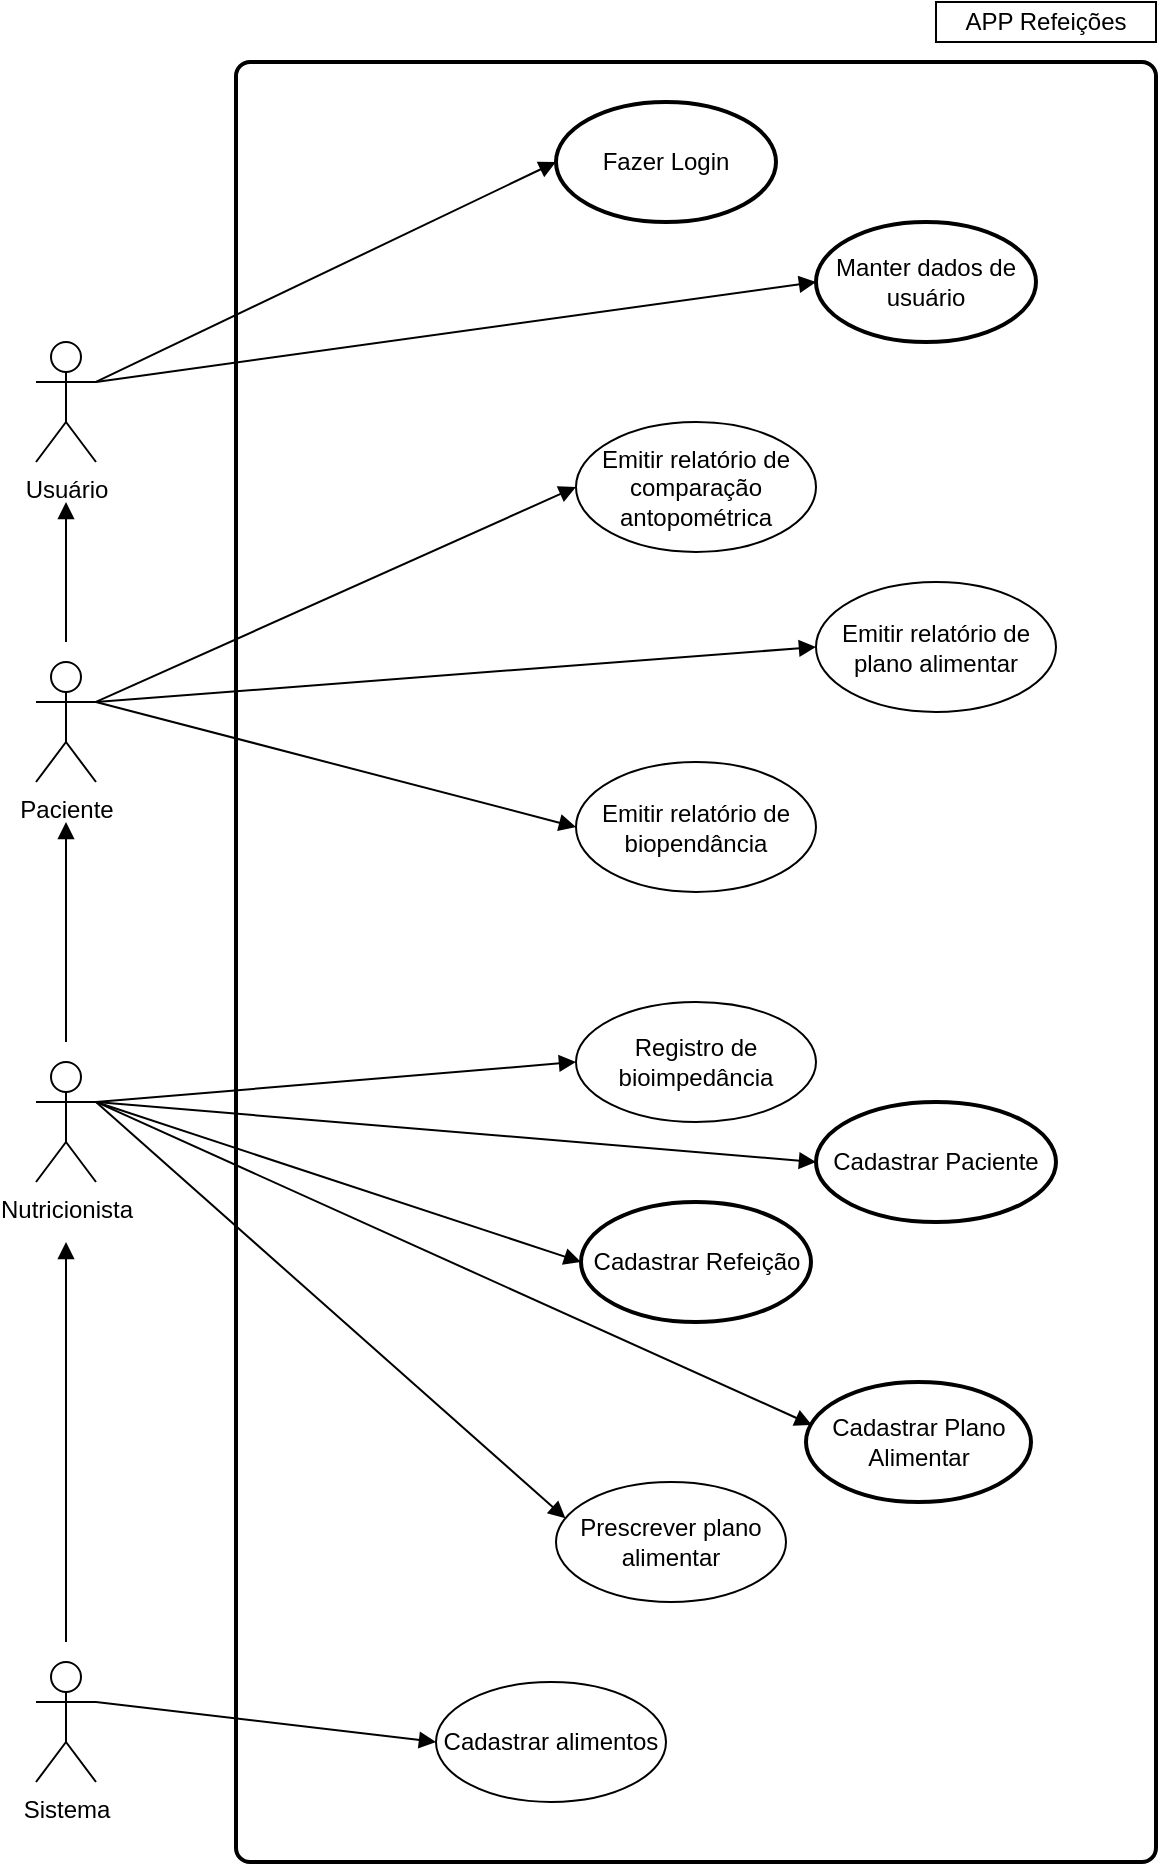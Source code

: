 <mxfile version="26.2.14">
  <diagram name="Página-1" id="eZxk7vh4gY2uU3sq8fQ5">
    <mxGraphModel dx="834" dy="1591" grid="1" gridSize="10" guides="1" tooltips="1" connect="1" arrows="1" fold="1" page="1" pageScale="1" pageWidth="827" pageHeight="1169" math="0" shadow="0">
      <root>
        <mxCell id="0" />
        <mxCell id="1" parent="0" />
        <mxCell id="LHcRP16TN9TMwsjz695R-77" value="" style="rounded=1;whiteSpace=wrap;html=1;absoluteArcSize=1;arcSize=14;strokeWidth=2;" vertex="1" parent="1">
          <mxGeometry x="210" y="-370" width="460" height="900" as="geometry" />
        </mxCell>
        <mxCell id="LHcRP16TN9TMwsjz695R-1" value="Nutricionista" style="shape=umlActor;verticalLabelPosition=bottom;verticalAlign=top;html=1;" vertex="1" parent="1">
          <mxGeometry x="110" y="130" width="30" height="60" as="geometry" />
        </mxCell>
        <mxCell id="LHcRP16TN9TMwsjz695R-2" value="Paciente" style="shape=umlActor;verticalLabelPosition=bottom;verticalAlign=top;html=1;" vertex="1" parent="1">
          <mxGeometry x="110" y="-70" width="30" height="60" as="geometry" />
        </mxCell>
        <mxCell id="LHcRP16TN9TMwsjz695R-10" value="Cadastrar Paciente" style="strokeWidth=2;html=1;shape=mxgraph.flowchart.start_1;whiteSpace=wrap;" vertex="1" parent="1">
          <mxGeometry x="500" y="150" width="120" height="60" as="geometry" />
        </mxCell>
        <mxCell id="LHcRP16TN9TMwsjz695R-11" value="Cadastrar Refeição" style="strokeWidth=2;html=1;shape=mxgraph.flowchart.start_1;whiteSpace=wrap;" vertex="1" parent="1">
          <mxGeometry x="382.5" y="200" width="115" height="60" as="geometry" />
        </mxCell>
        <mxCell id="LHcRP16TN9TMwsjz695R-12" value="Cadastrar Plano Alimentar" style="strokeWidth=2;html=1;shape=mxgraph.flowchart.start_1;whiteSpace=wrap;" vertex="1" parent="1">
          <mxGeometry x="495" y="290" width="112.5" height="60" as="geometry" />
        </mxCell>
        <mxCell id="LHcRP16TN9TMwsjz695R-24" value="" style="html=1;verticalAlign=bottom;endArrow=block;curved=0;rounded=0;exitX=1;exitY=0.333;exitDx=0;exitDy=0;exitPerimeter=0;entryX=0;entryY=0.5;entryDx=0;entryDy=0;entryPerimeter=0;" edge="1" parent="1" source="LHcRP16TN9TMwsjz695R-1" target="LHcRP16TN9TMwsjz695R-10">
          <mxGeometry width="80" relative="1" as="geometry">
            <mxPoint x="140" y="350" as="sourcePoint" />
            <mxPoint x="340" y="250" as="targetPoint" />
          </mxGeometry>
        </mxCell>
        <mxCell id="LHcRP16TN9TMwsjz695R-26" value="" style="html=1;verticalAlign=bottom;endArrow=block;curved=0;rounded=0;entryX=0;entryY=0.5;entryDx=0;entryDy=0;entryPerimeter=0;exitX=1;exitY=0.333;exitDx=0;exitDy=0;exitPerimeter=0;" edge="1" parent="1" source="LHcRP16TN9TMwsjz695R-1" target="LHcRP16TN9TMwsjz695R-11">
          <mxGeometry width="80" relative="1" as="geometry">
            <mxPoint x="140" y="350" as="sourcePoint" />
            <mxPoint x="340" y="405" as="targetPoint" />
          </mxGeometry>
        </mxCell>
        <mxCell id="LHcRP16TN9TMwsjz695R-27" value="Prescrever plano alimentar" style="ellipse;whiteSpace=wrap;html=1;" vertex="1" parent="1">
          <mxGeometry x="370" y="340" width="115" height="60" as="geometry" />
        </mxCell>
        <mxCell id="LHcRP16TN9TMwsjz695R-29" value="" style="html=1;verticalAlign=bottom;endArrow=block;curved=0;rounded=0;entryX=0.026;entryY=0.358;entryDx=0;entryDy=0;exitX=1;exitY=0.333;exitDx=0;exitDy=0;exitPerimeter=0;entryPerimeter=0;" edge="1" parent="1" source="LHcRP16TN9TMwsjz695R-1" target="LHcRP16TN9TMwsjz695R-12">
          <mxGeometry width="80" relative="1" as="geometry">
            <mxPoint x="140" y="350" as="sourcePoint" />
            <mxPoint x="338" y="495" as="targetPoint" />
          </mxGeometry>
        </mxCell>
        <mxCell id="LHcRP16TN9TMwsjz695R-30" value="Registro de bioimpedância" style="ellipse;whiteSpace=wrap;html=1;" vertex="1" parent="1">
          <mxGeometry x="380" y="100" width="120" height="60" as="geometry" />
        </mxCell>
        <mxCell id="LHcRP16TN9TMwsjz695R-31" value="" style="html=1;verticalAlign=bottom;endArrow=block;curved=0;rounded=0;exitX=1;exitY=0.333;exitDx=0;exitDy=0;exitPerimeter=0;entryX=0;entryY=0.5;entryDx=0;entryDy=0;" edge="1" parent="1" source="LHcRP16TN9TMwsjz695R-1" target="LHcRP16TN9TMwsjz695R-30">
          <mxGeometry width="80" relative="1" as="geometry">
            <mxPoint x="110" y="290" as="sourcePoint" />
            <mxPoint x="310" y="190" as="targetPoint" />
          </mxGeometry>
        </mxCell>
        <mxCell id="LHcRP16TN9TMwsjz695R-43" value="Emitir relatório de comparação antopométrica" style="ellipse;whiteSpace=wrap;html=1;" vertex="1" parent="1">
          <mxGeometry x="380" y="-190" width="120" height="65" as="geometry" />
        </mxCell>
        <mxCell id="LHcRP16TN9TMwsjz695R-45" value="Emitir relatório de plano alimentar" style="ellipse;whiteSpace=wrap;html=1;" vertex="1" parent="1">
          <mxGeometry x="500" y="-110" width="120" height="65" as="geometry" />
        </mxCell>
        <mxCell id="LHcRP16TN9TMwsjz695R-47" value="Manter dados de usuário" style="strokeWidth=2;html=1;shape=mxgraph.flowchart.start_1;whiteSpace=wrap;" vertex="1" parent="1">
          <mxGeometry x="500" y="-290" width="110" height="60" as="geometry" />
        </mxCell>
        <mxCell id="LHcRP16TN9TMwsjz695R-54" value="Usuário" style="shape=umlActor;verticalLabelPosition=bottom;verticalAlign=top;html=1;" vertex="1" parent="1">
          <mxGeometry x="110" y="-230" width="30" height="60" as="geometry" />
        </mxCell>
        <mxCell id="LHcRP16TN9TMwsjz695R-57" value="Fazer Login" style="strokeWidth=2;html=1;shape=mxgraph.flowchart.start_1;whiteSpace=wrap;" vertex="1" parent="1">
          <mxGeometry x="370" y="-350" width="110" height="60" as="geometry" />
        </mxCell>
        <mxCell id="LHcRP16TN9TMwsjz695R-58" value="" style="html=1;verticalAlign=bottom;endArrow=block;curved=0;rounded=0;exitX=1;exitY=0.333;exitDx=0;exitDy=0;exitPerimeter=0;entryX=0;entryY=0.5;entryDx=0;entryDy=0;entryPerimeter=0;" edge="1" parent="1" source="LHcRP16TN9TMwsjz695R-54" target="LHcRP16TN9TMwsjz695R-57">
          <mxGeometry width="80" relative="1" as="geometry">
            <mxPoint x="20" y="-8.5" as="sourcePoint" />
            <mxPoint x="375" y="-291.5" as="targetPoint" />
          </mxGeometry>
        </mxCell>
        <mxCell id="LHcRP16TN9TMwsjz695R-59" value="" style="html=1;verticalAlign=bottom;endArrow=block;curved=0;rounded=0;entryX=0;entryY=0.5;entryDx=0;entryDy=0;entryPerimeter=0;exitX=1;exitY=0.333;exitDx=0;exitDy=0;exitPerimeter=0;" edge="1" parent="1" source="LHcRP16TN9TMwsjz695R-54" target="LHcRP16TN9TMwsjz695R-47">
          <mxGeometry width="80" relative="1" as="geometry">
            <mxPoint x="140" y="-200" as="sourcePoint" />
            <mxPoint x="380" y="-250" as="targetPoint" />
          </mxGeometry>
        </mxCell>
        <mxCell id="LHcRP16TN9TMwsjz695R-61" value="" style="html=1;verticalAlign=bottom;endArrow=block;curved=0;rounded=0;exitX=1;exitY=0.333;exitDx=0;exitDy=0;exitPerimeter=0;entryX=0;entryY=0.5;entryDx=0;entryDy=0;" edge="1" parent="1" source="LHcRP16TN9TMwsjz695R-2" target="LHcRP16TN9TMwsjz695R-43">
          <mxGeometry width="80" relative="1" as="geometry">
            <mxPoint x="130" as="sourcePoint" />
            <mxPoint x="360" y="-120" as="targetPoint" />
          </mxGeometry>
        </mxCell>
        <mxCell id="LHcRP16TN9TMwsjz695R-63" value="" style="html=1;verticalAlign=bottom;endArrow=block;curved=0;rounded=0;exitX=1;exitY=0.333;exitDx=0;exitDy=0;exitPerimeter=0;entryX=0;entryY=0.5;entryDx=0;entryDy=0;" edge="1" parent="1" source="LHcRP16TN9TMwsjz695R-2" target="LHcRP16TN9TMwsjz695R-45">
          <mxGeometry width="80" relative="1" as="geometry">
            <mxPoint x="150" y="-40" as="sourcePoint" />
            <mxPoint x="390" y="-147" as="targetPoint" />
          </mxGeometry>
        </mxCell>
        <mxCell id="LHcRP16TN9TMwsjz695R-64" value="Emitir relatório de biopendância" style="ellipse;whiteSpace=wrap;html=1;" vertex="1" parent="1">
          <mxGeometry x="380" y="-20" width="120" height="65" as="geometry" />
        </mxCell>
        <mxCell id="LHcRP16TN9TMwsjz695R-65" value="" style="html=1;verticalAlign=bottom;endArrow=block;curved=0;rounded=0;entryX=0;entryY=0.5;entryDx=0;entryDy=0;exitX=1;exitY=0.333;exitDx=0;exitDy=0;exitPerimeter=0;" edge="1" parent="1" source="LHcRP16TN9TMwsjz695R-2" target="LHcRP16TN9TMwsjz695R-64">
          <mxGeometry width="80" relative="1" as="geometry">
            <mxPoint x="-55" y="47" as="sourcePoint" />
            <mxPoint x="305" y="20" as="targetPoint" />
          </mxGeometry>
        </mxCell>
        <mxCell id="LHcRP16TN9TMwsjz695R-66" value="" style="html=1;verticalAlign=bottom;endArrow=block;curved=0;rounded=0;entryX=0.041;entryY=0.303;entryDx=0;entryDy=0;exitX=1;exitY=0.333;exitDx=0;exitDy=0;exitPerimeter=0;entryPerimeter=0;" edge="1" parent="1" source="LHcRP16TN9TMwsjz695R-1" target="LHcRP16TN9TMwsjz695R-27">
          <mxGeometry width="80" relative="1" as="geometry">
            <mxPoint x="13" y="200" as="sourcePoint" />
            <mxPoint x="380" y="371" as="targetPoint" />
          </mxGeometry>
        </mxCell>
        <mxCell id="LHcRP16TN9TMwsjz695R-67" value="" style="html=1;verticalAlign=bottom;endArrow=block;curved=0;rounded=0;" edge="1" parent="1">
          <mxGeometry width="80" relative="1" as="geometry">
            <mxPoint x="125" y="-80" as="sourcePoint" />
            <mxPoint x="125" y="-150" as="targetPoint" />
          </mxGeometry>
        </mxCell>
        <mxCell id="LHcRP16TN9TMwsjz695R-68" value="" style="html=1;verticalAlign=bottom;endArrow=block;curved=0;rounded=0;" edge="1" parent="1">
          <mxGeometry width="80" relative="1" as="geometry">
            <mxPoint x="125" y="120" as="sourcePoint" />
            <mxPoint x="125" y="10" as="targetPoint" />
          </mxGeometry>
        </mxCell>
        <mxCell id="LHcRP16TN9TMwsjz695R-69" value="Sistema" style="shape=umlActor;verticalLabelPosition=bottom;verticalAlign=top;html=1;" vertex="1" parent="1">
          <mxGeometry x="110" y="430" width="30" height="60" as="geometry" />
        </mxCell>
        <mxCell id="LHcRP16TN9TMwsjz695R-74" value="Cadastrar alimentos" style="ellipse;whiteSpace=wrap;html=1;" vertex="1" parent="1">
          <mxGeometry x="310" y="440" width="115" height="60" as="geometry" />
        </mxCell>
        <mxCell id="LHcRP16TN9TMwsjz695R-75" value="" style="html=1;verticalAlign=bottom;endArrow=block;curved=0;rounded=0;entryX=0;entryY=0.5;entryDx=0;entryDy=0;exitX=1;exitY=0.333;exitDx=0;exitDy=0;exitPerimeter=0;" edge="1" parent="1" source="LHcRP16TN9TMwsjz695R-69" target="LHcRP16TN9TMwsjz695R-74">
          <mxGeometry width="80" relative="1" as="geometry">
            <mxPoint x="40" y="270" as="sourcePoint" />
            <mxPoint x="275" y="478" as="targetPoint" />
          </mxGeometry>
        </mxCell>
        <mxCell id="LHcRP16TN9TMwsjz695R-76" value="" style="html=1;verticalAlign=bottom;endArrow=block;curved=0;rounded=0;" edge="1" parent="1">
          <mxGeometry width="80" relative="1" as="geometry">
            <mxPoint x="125" y="420" as="sourcePoint" />
            <mxPoint x="125" y="220" as="targetPoint" />
          </mxGeometry>
        </mxCell>
        <mxCell id="LHcRP16TN9TMwsjz695R-78" value="APP Refeições" style="html=1;whiteSpace=wrap;" vertex="1" parent="1">
          <mxGeometry x="560" y="-400" width="110" height="20" as="geometry" />
        </mxCell>
      </root>
    </mxGraphModel>
  </diagram>
</mxfile>
